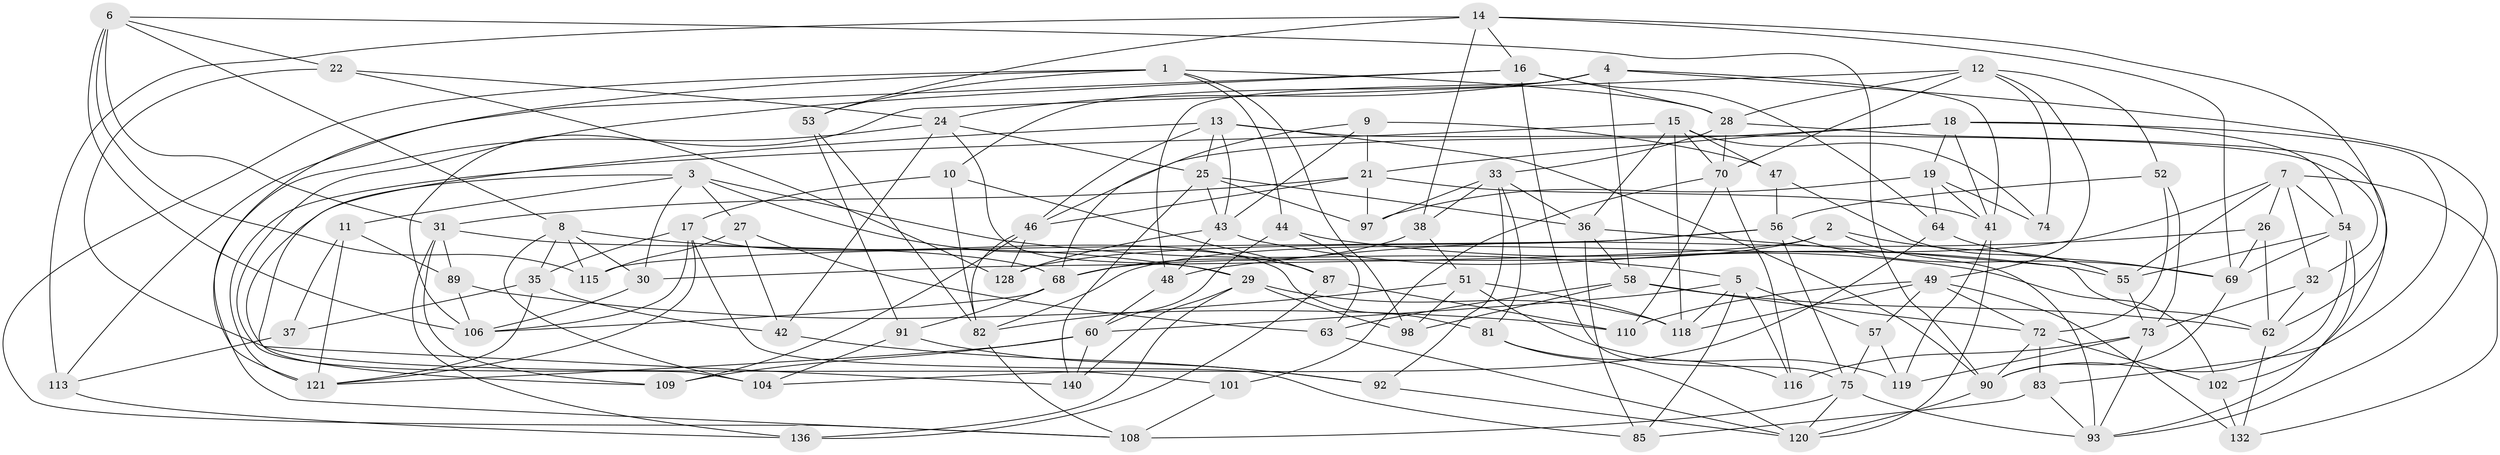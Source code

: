 // original degree distribution, {4: 1.0}
// Generated by graph-tools (version 1.1) at 2025/11/02/27/25 16:11:44]
// undirected, 92 vertices, 229 edges
graph export_dot {
graph [start="1"]
  node [color=gray90,style=filled];
  1 [super="+34"];
  2;
  3 [super="+107"];
  4 [super="+23"];
  5 [super="+139"];
  6 [super="+40"];
  7 [super="+45"];
  8 [super="+127"];
  9;
  10;
  11;
  12 [super="+95"];
  13 [super="+112"];
  14 [super="+125"];
  15 [super="+105"];
  16 [super="+76"];
  17 [super="+77"];
  18 [super="+67"];
  19 [super="+20"];
  21 [super="+124"];
  22;
  24 [super="+66"];
  25 [super="+117"];
  26;
  27;
  28 [super="+71"];
  29 [super="+39"];
  30;
  31 [super="+114"];
  32;
  33 [super="+134"];
  35 [super="+100"];
  36 [super="+123"];
  37;
  38;
  41 [super="+50"];
  42;
  43 [super="+61"];
  44;
  46 [super="+84"];
  47;
  48;
  49 [super="+99"];
  51 [super="+111"];
  52;
  53;
  54 [super="+65"];
  55 [super="+96"];
  56 [super="+59"];
  57;
  58 [super="+80"];
  60 [super="+94"];
  62 [super="+79"];
  63;
  64;
  68 [super="+129"];
  69 [super="+122"];
  70 [super="+86"];
  72 [super="+135"];
  73 [super="+78"];
  74;
  75 [super="+131"];
  81;
  82 [super="+88"];
  83;
  85;
  87;
  89;
  90 [super="+126"];
  91;
  92;
  93 [super="+103"];
  97;
  98;
  101;
  102;
  104;
  106 [super="+137"];
  108 [super="+130"];
  109;
  110;
  113;
  115;
  116;
  118 [super="+133"];
  119;
  120 [super="+141"];
  121 [super="+138"];
  128;
  132;
  136;
  140;
  1 -- 44;
  1 -- 98;
  1 -- 53;
  1 -- 121;
  1 -- 28;
  1 -- 108;
  2 -- 30;
  2 -- 93;
  2 -- 55;
  2 -- 68;
  3 -- 87;
  3 -- 5;
  3 -- 11;
  3 -- 27;
  3 -- 109;
  3 -- 30;
  4 -- 10;
  4 -- 58;
  4 -- 48;
  4 -- 24;
  4 -- 93;
  4 -- 41;
  5 -- 85;
  5 -- 57;
  5 -- 116;
  5 -- 60;
  5 -- 118;
  6 -- 22;
  6 -- 90;
  6 -- 8;
  6 -- 106;
  6 -- 115;
  6 -- 31;
  7 -- 26;
  7 -- 54;
  7 -- 132;
  7 -- 32;
  7 -- 55;
  7 -- 82;
  8 -- 104;
  8 -- 115;
  8 -- 29;
  8 -- 30;
  8 -- 35;
  9 -- 68;
  9 -- 47;
  9 -- 21;
  9 -- 43;
  10 -- 17;
  10 -- 87;
  10 -- 82;
  11 -- 89;
  11 -- 37;
  11 -- 121;
  12 -- 28;
  12 -- 70;
  12 -- 74;
  12 -- 52;
  12 -- 49;
  12 -- 106;
  13 -- 140;
  13 -- 90;
  13 -- 32;
  13 -- 25;
  13 -- 43;
  13 -- 46;
  14 -- 62;
  14 -- 53;
  14 -- 69;
  14 -- 38;
  14 -- 16;
  14 -- 113;
  15 -- 47;
  15 -- 74;
  15 -- 118;
  15 -- 70;
  15 -- 36;
  15 -- 121;
  16 -- 28;
  16 -- 104;
  16 -- 64;
  16 -- 113;
  16 -- 75;
  17 -- 106;
  17 -- 81;
  17 -- 85;
  17 -- 35;
  17 -- 121;
  18 -- 21;
  18 -- 83;
  18 -- 54;
  18 -- 41;
  18 -- 19;
  18 -- 46;
  19 -- 64;
  19 -- 74 [weight=2];
  19 -- 97;
  19 -- 41;
  21 -- 41;
  21 -- 97;
  21 -- 46;
  21 -- 31;
  22 -- 128;
  22 -- 101;
  22 -- 24;
  24 -- 29;
  24 -- 108;
  24 -- 25;
  24 -- 42;
  25 -- 97;
  25 -- 43;
  25 -- 140;
  25 -- 36;
  26 -- 48;
  26 -- 62;
  26 -- 69;
  27 -- 63;
  27 -- 115;
  27 -- 42;
  28 -- 102;
  28 -- 33;
  28 -- 70;
  29 -- 140;
  29 -- 98;
  29 -- 136;
  29 -- 118;
  30 -- 106;
  31 -- 136;
  31 -- 89;
  31 -- 109;
  31 -- 68;
  32 -- 62;
  32 -- 73;
  33 -- 38;
  33 -- 97;
  33 -- 81;
  33 -- 36;
  33 -- 92;
  35 -- 121;
  35 -- 37 [weight=2];
  35 -- 42;
  36 -- 85;
  36 -- 62;
  36 -- 58;
  37 -- 113;
  38 -- 51;
  38 -- 68;
  41 -- 120;
  41 -- 119;
  42 -- 92;
  43 -- 48;
  43 -- 128;
  43 -- 102;
  44 -- 60;
  44 -- 63;
  44 -- 55;
  46 -- 109;
  46 -- 128;
  46 -- 82;
  47 -- 56;
  47 -- 55;
  48 -- 60;
  49 -- 57;
  49 -- 72;
  49 -- 110;
  49 -- 118;
  49 -- 132;
  51 -- 118 [weight=2];
  51 -- 98;
  51 -- 119;
  51 -- 82;
  52 -- 72;
  52 -- 73;
  52 -- 56;
  53 -- 91;
  53 -- 82;
  54 -- 90;
  54 -- 93;
  54 -- 55;
  54 -- 69;
  55 -- 73;
  56 -- 115;
  56 -- 69;
  56 -- 128;
  56 -- 75;
  57 -- 119;
  57 -- 75;
  58 -- 62;
  58 -- 72;
  58 -- 98;
  58 -- 63;
  60 -- 121;
  60 -- 140;
  60 -- 109;
  62 -- 132;
  63 -- 120;
  64 -- 104;
  64 -- 69;
  68 -- 106;
  68 -- 91;
  69 -- 90;
  70 -- 110;
  70 -- 116;
  70 -- 101;
  72 -- 83;
  72 -- 102;
  72 -- 90;
  73 -- 116;
  73 -- 119;
  73 -- 93;
  75 -- 120;
  75 -- 93;
  75 -- 108;
  81 -- 116;
  81 -- 120;
  82 -- 108;
  83 -- 93;
  83 -- 85;
  87 -- 136;
  87 -- 110;
  89 -- 110;
  89 -- 106;
  90 -- 120;
  91 -- 104;
  91 -- 92;
  92 -- 120;
  101 -- 108 [weight=2];
  102 -- 132;
  113 -- 136;
}

